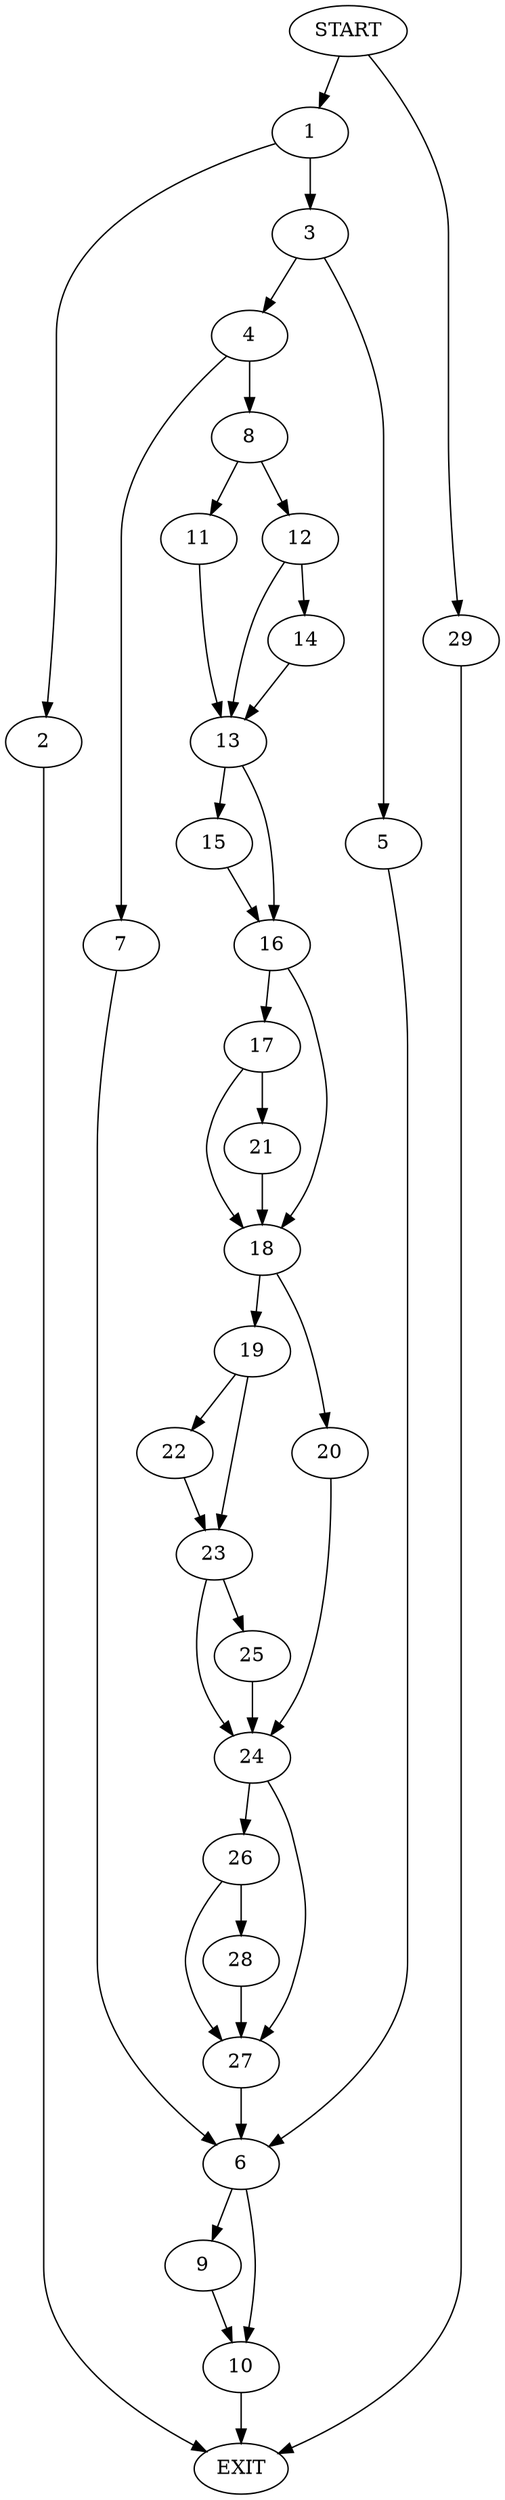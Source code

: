 digraph {
0 [label="START"]
30 [label="EXIT"]
0 -> 1
1 -> 2
1 -> 3
3 -> 4
3 -> 5
2 -> 30
5 -> 6
4 -> 7
4 -> 8
6 -> 9
6 -> 10
7 -> 6
8 -> 11
8 -> 12
11 -> 13
12 -> 13
12 -> 14
13 -> 15
13 -> 16
14 -> 13
15 -> 16
16 -> 17
16 -> 18
18 -> 19
18 -> 20
17 -> 21
17 -> 18
21 -> 18
19 -> 22
19 -> 23
20 -> 24
23 -> 25
23 -> 24
22 -> 23
25 -> 24
24 -> 26
24 -> 27
26 -> 27
26 -> 28
27 -> 6
28 -> 27
0 -> 29
29 -> 30
10 -> 30
9 -> 10
}
